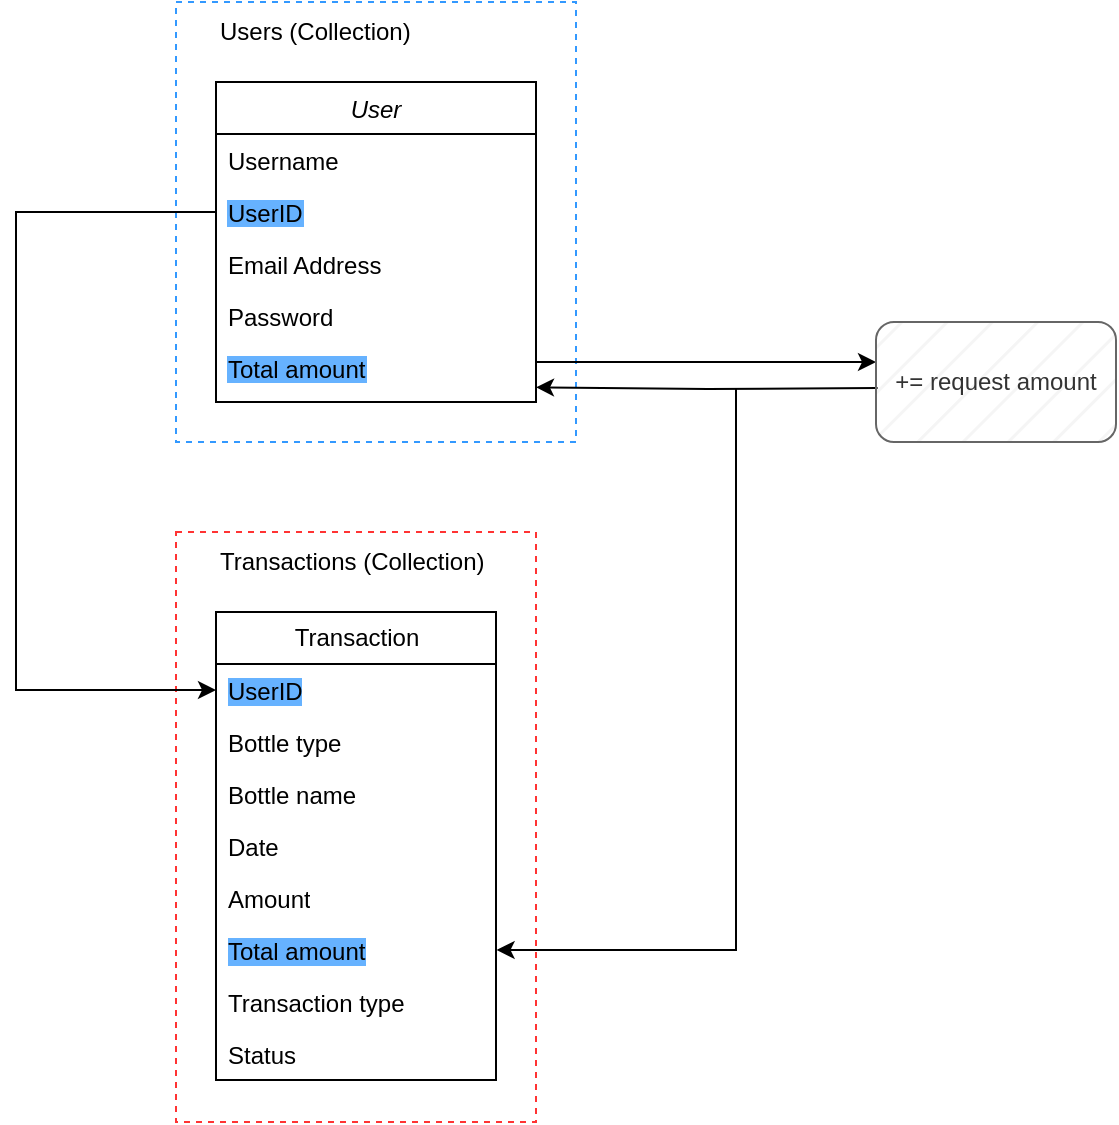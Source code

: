 <mxfile version="22.1.0" type="github">
  <diagram id="C5RBs43oDa-KdzZeNtuy" name="Page-1">
    <mxGraphModel dx="1687" dy="825" grid="1" gridSize="10" guides="1" tooltips="1" connect="1" arrows="1" fold="1" page="1" pageScale="1" pageWidth="827" pageHeight="1169" math="0" shadow="0">
      <root>
        <mxCell id="WIyWlLk6GJQsqaUBKTNV-0" />
        <mxCell id="WIyWlLk6GJQsqaUBKTNV-1" parent="WIyWlLk6GJQsqaUBKTNV-0" />
        <mxCell id="Y3wJY9co6Zf9dIfuMX76-13" value="" style="rounded=0;whiteSpace=wrap;html=1;dashed=1;strokeColor=#FF3333;" parent="WIyWlLk6GJQsqaUBKTNV-1" vertex="1">
          <mxGeometry x="200" y="345" width="180" height="295" as="geometry" />
        </mxCell>
        <mxCell id="Y3wJY9co6Zf9dIfuMX76-3" value="" style="rounded=0;whiteSpace=wrap;html=1;dashed=1;strokeColor=#3399FF;" parent="WIyWlLk6GJQsqaUBKTNV-1" vertex="1">
          <mxGeometry x="200" y="80" width="200" height="220" as="geometry" />
        </mxCell>
        <mxCell id="zkfFHV4jXpPFQw0GAbJ--0" value="User" style="swimlane;fontStyle=2;align=center;verticalAlign=top;childLayout=stackLayout;horizontal=1;startSize=26;horizontalStack=0;resizeParent=1;resizeLast=0;collapsible=1;marginBottom=0;rounded=0;shadow=0;strokeWidth=1;" parent="WIyWlLk6GJQsqaUBKTNV-1" vertex="1">
          <mxGeometry x="220" y="120" width="160" height="160" as="geometry">
            <mxRectangle x="230" y="140" width="160" height="26" as="alternateBounds" />
          </mxGeometry>
        </mxCell>
        <mxCell id="zkfFHV4jXpPFQw0GAbJ--1" value="Username" style="text;align=left;verticalAlign=top;spacingLeft=4;spacingRight=4;overflow=hidden;rotatable=0;points=[[0,0.5],[1,0.5]];portConstraint=eastwest;" parent="zkfFHV4jXpPFQw0GAbJ--0" vertex="1">
          <mxGeometry y="26" width="160" height="26" as="geometry" />
        </mxCell>
        <mxCell id="zkfFHV4jXpPFQw0GAbJ--2" value="UserID" style="text;align=left;verticalAlign=top;spacingLeft=4;spacingRight=4;overflow=hidden;rotatable=0;points=[[0,0.5],[1,0.5]];portConstraint=eastwest;rounded=0;shadow=0;html=0;fontStyle=0;labelBackgroundColor=#66B2FF;" parent="zkfFHV4jXpPFQw0GAbJ--0" vertex="1">
          <mxGeometry y="52" width="160" height="26" as="geometry" />
        </mxCell>
        <mxCell id="zkfFHV4jXpPFQw0GAbJ--3" value="Email Address" style="text;align=left;verticalAlign=top;spacingLeft=4;spacingRight=4;overflow=hidden;rotatable=0;points=[[0,0.5],[1,0.5]];portConstraint=eastwest;rounded=0;shadow=0;html=0;" parent="zkfFHV4jXpPFQw0GAbJ--0" vertex="1">
          <mxGeometry y="78" width="160" height="26" as="geometry" />
        </mxCell>
        <mxCell id="zkfFHV4jXpPFQw0GAbJ--5" value="Password" style="text;align=left;verticalAlign=top;spacingLeft=4;spacingRight=4;overflow=hidden;rotatable=0;points=[[0,0.5],[1,0.5]];portConstraint=eastwest;" parent="zkfFHV4jXpPFQw0GAbJ--0" vertex="1">
          <mxGeometry y="104" width="160" height="26" as="geometry" />
        </mxCell>
        <mxCell id="Y3wJY9co6Zf9dIfuMX76-1" value="Total amount" style="text;align=left;verticalAlign=top;spacingLeft=4;spacingRight=4;overflow=hidden;rotatable=0;points=[[0,0.5],[1,0.5]];portConstraint=eastwest;rounded=0;shadow=0;html=0;strokeColor=none;labelBackgroundColor=#66B2FF;" parent="zkfFHV4jXpPFQw0GAbJ--0" vertex="1">
          <mxGeometry y="130" width="160" height="30" as="geometry" />
        </mxCell>
        <mxCell id="Y3wJY9co6Zf9dIfuMX76-4" value="Users (Collection)" style="text;html=1;align=left;verticalAlign=middle;resizable=0;points=[];autosize=1;strokeColor=none;fillColor=none;" parent="WIyWlLk6GJQsqaUBKTNV-1" vertex="1">
          <mxGeometry x="220" y="80" width="120" height="30" as="geometry" />
        </mxCell>
        <mxCell id="Y3wJY9co6Zf9dIfuMX76-6" value="Transaction" style="swimlane;fontStyle=0;childLayout=stackLayout;horizontal=1;startSize=26;fillColor=none;horizontalStack=0;resizeParent=1;resizeParentMax=0;resizeLast=0;collapsible=1;marginBottom=0;html=1;" parent="WIyWlLk6GJQsqaUBKTNV-1" vertex="1">
          <mxGeometry x="220" y="385" width="140" height="234" as="geometry" />
        </mxCell>
        <mxCell id="Y3wJY9co6Zf9dIfuMX76-7" value="UserID" style="text;strokeColor=none;fillColor=none;align=left;verticalAlign=top;spacingLeft=4;spacingRight=4;overflow=hidden;rotatable=0;points=[[0,0.5],[1,0.5]];portConstraint=eastwest;whiteSpace=wrap;html=1;labelBackgroundColor=#66B2FF;" parent="Y3wJY9co6Zf9dIfuMX76-6" vertex="1">
          <mxGeometry y="26" width="140" height="26" as="geometry" />
        </mxCell>
        <mxCell id="Y3wJY9co6Zf9dIfuMX76-8" value="Bottle type" style="text;strokeColor=none;fillColor=none;align=left;verticalAlign=top;spacingLeft=4;spacingRight=4;overflow=hidden;rotatable=0;points=[[0,0.5],[1,0.5]];portConstraint=eastwest;whiteSpace=wrap;html=1;" parent="Y3wJY9co6Zf9dIfuMX76-6" vertex="1">
          <mxGeometry y="52" width="140" height="26" as="geometry" />
        </mxCell>
        <mxCell id="Y3wJY9co6Zf9dIfuMX76-9" value="Bottle name" style="text;strokeColor=none;fillColor=none;align=left;verticalAlign=top;spacingLeft=4;spacingRight=4;overflow=hidden;rotatable=0;points=[[0,0.5],[1,0.5]];portConstraint=eastwest;whiteSpace=wrap;html=1;" parent="Y3wJY9co6Zf9dIfuMX76-6" vertex="1">
          <mxGeometry y="78" width="140" height="26" as="geometry" />
        </mxCell>
        <mxCell id="Y3wJY9co6Zf9dIfuMX76-10" value="Date" style="text;strokeColor=none;fillColor=none;align=left;verticalAlign=top;spacingLeft=4;spacingRight=4;overflow=hidden;rotatable=0;points=[[0,0.5],[1,0.5]];portConstraint=eastwest;whiteSpace=wrap;html=1;" parent="Y3wJY9co6Zf9dIfuMX76-6" vertex="1">
          <mxGeometry y="104" width="140" height="26" as="geometry" />
        </mxCell>
        <mxCell id="Y3wJY9co6Zf9dIfuMX76-11" value="Amount" style="text;strokeColor=none;fillColor=none;align=left;verticalAlign=top;spacingLeft=4;spacingRight=4;overflow=hidden;rotatable=0;points=[[0,0.5],[1,0.5]];portConstraint=eastwest;whiteSpace=wrap;html=1;" parent="Y3wJY9co6Zf9dIfuMX76-6" vertex="1">
          <mxGeometry y="130" width="140" height="26" as="geometry" />
        </mxCell>
        <mxCell id="Y3wJY9co6Zf9dIfuMX76-12" value="Total amount" style="text;strokeColor=none;fillColor=none;align=left;verticalAlign=top;spacingLeft=4;spacingRight=4;overflow=hidden;rotatable=0;points=[[0,0.5],[1,0.5]];portConstraint=eastwest;whiteSpace=wrap;html=1;labelBackgroundColor=#66B2FF;" parent="Y3wJY9co6Zf9dIfuMX76-6" vertex="1">
          <mxGeometry y="156" width="140" height="26" as="geometry" />
        </mxCell>
        <mxCell id="2usT3n5_mlWpLsSGE9dq-0" value="Transaction type" style="text;strokeColor=none;fillColor=none;align=left;verticalAlign=top;spacingLeft=4;spacingRight=4;overflow=hidden;rotatable=0;points=[[0,0.5],[1,0.5]];portConstraint=eastwest;whiteSpace=wrap;html=1;" vertex="1" parent="Y3wJY9co6Zf9dIfuMX76-6">
          <mxGeometry y="182" width="140" height="26" as="geometry" />
        </mxCell>
        <mxCell id="2usT3n5_mlWpLsSGE9dq-1" value="Status" style="text;strokeColor=none;fillColor=none;align=left;verticalAlign=top;spacingLeft=4;spacingRight=4;overflow=hidden;rotatable=0;points=[[0,0.5],[1,0.5]];portConstraint=eastwest;whiteSpace=wrap;html=1;" vertex="1" parent="Y3wJY9co6Zf9dIfuMX76-6">
          <mxGeometry y="208" width="140" height="26" as="geometry" />
        </mxCell>
        <mxCell id="Y3wJY9co6Zf9dIfuMX76-15" value="Transactions (Collection)" style="text;html=1;align=left;verticalAlign=middle;resizable=0;points=[];autosize=1;strokeColor=none;fillColor=none;" parent="WIyWlLk6GJQsqaUBKTNV-1" vertex="1">
          <mxGeometry x="220" y="345" width="160" height="30" as="geometry" />
        </mxCell>
        <object label="" asd="" id="2usT3n5_mlWpLsSGE9dq-3">
          <mxCell style="edgeStyle=orthogonalEdgeStyle;rounded=0;orthogonalLoop=1;jettySize=auto;html=1;exitX=0;exitY=0.5;exitDx=0;exitDy=0;entryX=0;entryY=0.5;entryDx=0;entryDy=0;" edge="1" parent="WIyWlLk6GJQsqaUBKTNV-1" source="zkfFHV4jXpPFQw0GAbJ--2" target="Y3wJY9co6Zf9dIfuMX76-7">
            <mxGeometry relative="1" as="geometry">
              <Array as="points">
                <mxPoint x="120" y="185" />
                <mxPoint x="120" y="424" />
              </Array>
            </mxGeometry>
          </mxCell>
        </object>
        <mxCell id="2usT3n5_mlWpLsSGE9dq-10" style="edgeStyle=orthogonalEdgeStyle;rounded=0;orthogonalLoop=1;jettySize=auto;html=1;entryX=0;entryY=0.5;entryDx=0;entryDy=0;" edge="1" parent="WIyWlLk6GJQsqaUBKTNV-1">
          <mxGeometry relative="1" as="geometry">
            <mxPoint x="380" y="260.04" as="sourcePoint" />
            <mxPoint x="550" y="260.0" as="targetPoint" />
          </mxGeometry>
        </mxCell>
        <mxCell id="2usT3n5_mlWpLsSGE9dq-11" style="edgeStyle=orthogonalEdgeStyle;rounded=0;orthogonalLoop=1;jettySize=auto;html=1;entryX=1.01;entryY=0.755;entryDx=0;entryDy=0;entryPerimeter=0;exitX=0.02;exitY=0.663;exitDx=0;exitDy=0;exitPerimeter=0;" edge="1" parent="WIyWlLk6GJQsqaUBKTNV-1">
          <mxGeometry relative="1" as="geometry">
            <mxPoint x="550.8" y="273.04" as="sourcePoint" />
            <mxPoint x="380" y="272.65" as="targetPoint" />
          </mxGeometry>
        </mxCell>
        <mxCell id="2usT3n5_mlWpLsSGE9dq-12" value="" style="endArrow=classic;html=1;rounded=0;edgeStyle=orthogonalEdgeStyle;elbow=vertical;entryX=1.002;entryY=0.485;entryDx=0;entryDy=0;entryPerimeter=0;" edge="1" parent="WIyWlLk6GJQsqaUBKTNV-1" target="Y3wJY9co6Zf9dIfuMX76-12">
          <mxGeometry width="50" height="50" relative="1" as="geometry">
            <mxPoint x="480" y="273" as="sourcePoint" />
            <mxPoint x="430" y="550" as="targetPoint" />
            <Array as="points">
              <mxPoint x="480" y="554" />
              <mxPoint x="360" y="554" />
            </Array>
          </mxGeometry>
        </mxCell>
        <mxCell id="2usT3n5_mlWpLsSGE9dq-14" value="+= request amount" style="rounded=1;whiteSpace=wrap;html=1;fillColor=#f5f5f5;strokeColor=#666666;fontColor=#333333;fillStyle=hatch;" vertex="1" parent="WIyWlLk6GJQsqaUBKTNV-1">
          <mxGeometry x="550" y="240" width="120" height="60" as="geometry" />
        </mxCell>
      </root>
    </mxGraphModel>
  </diagram>
</mxfile>

